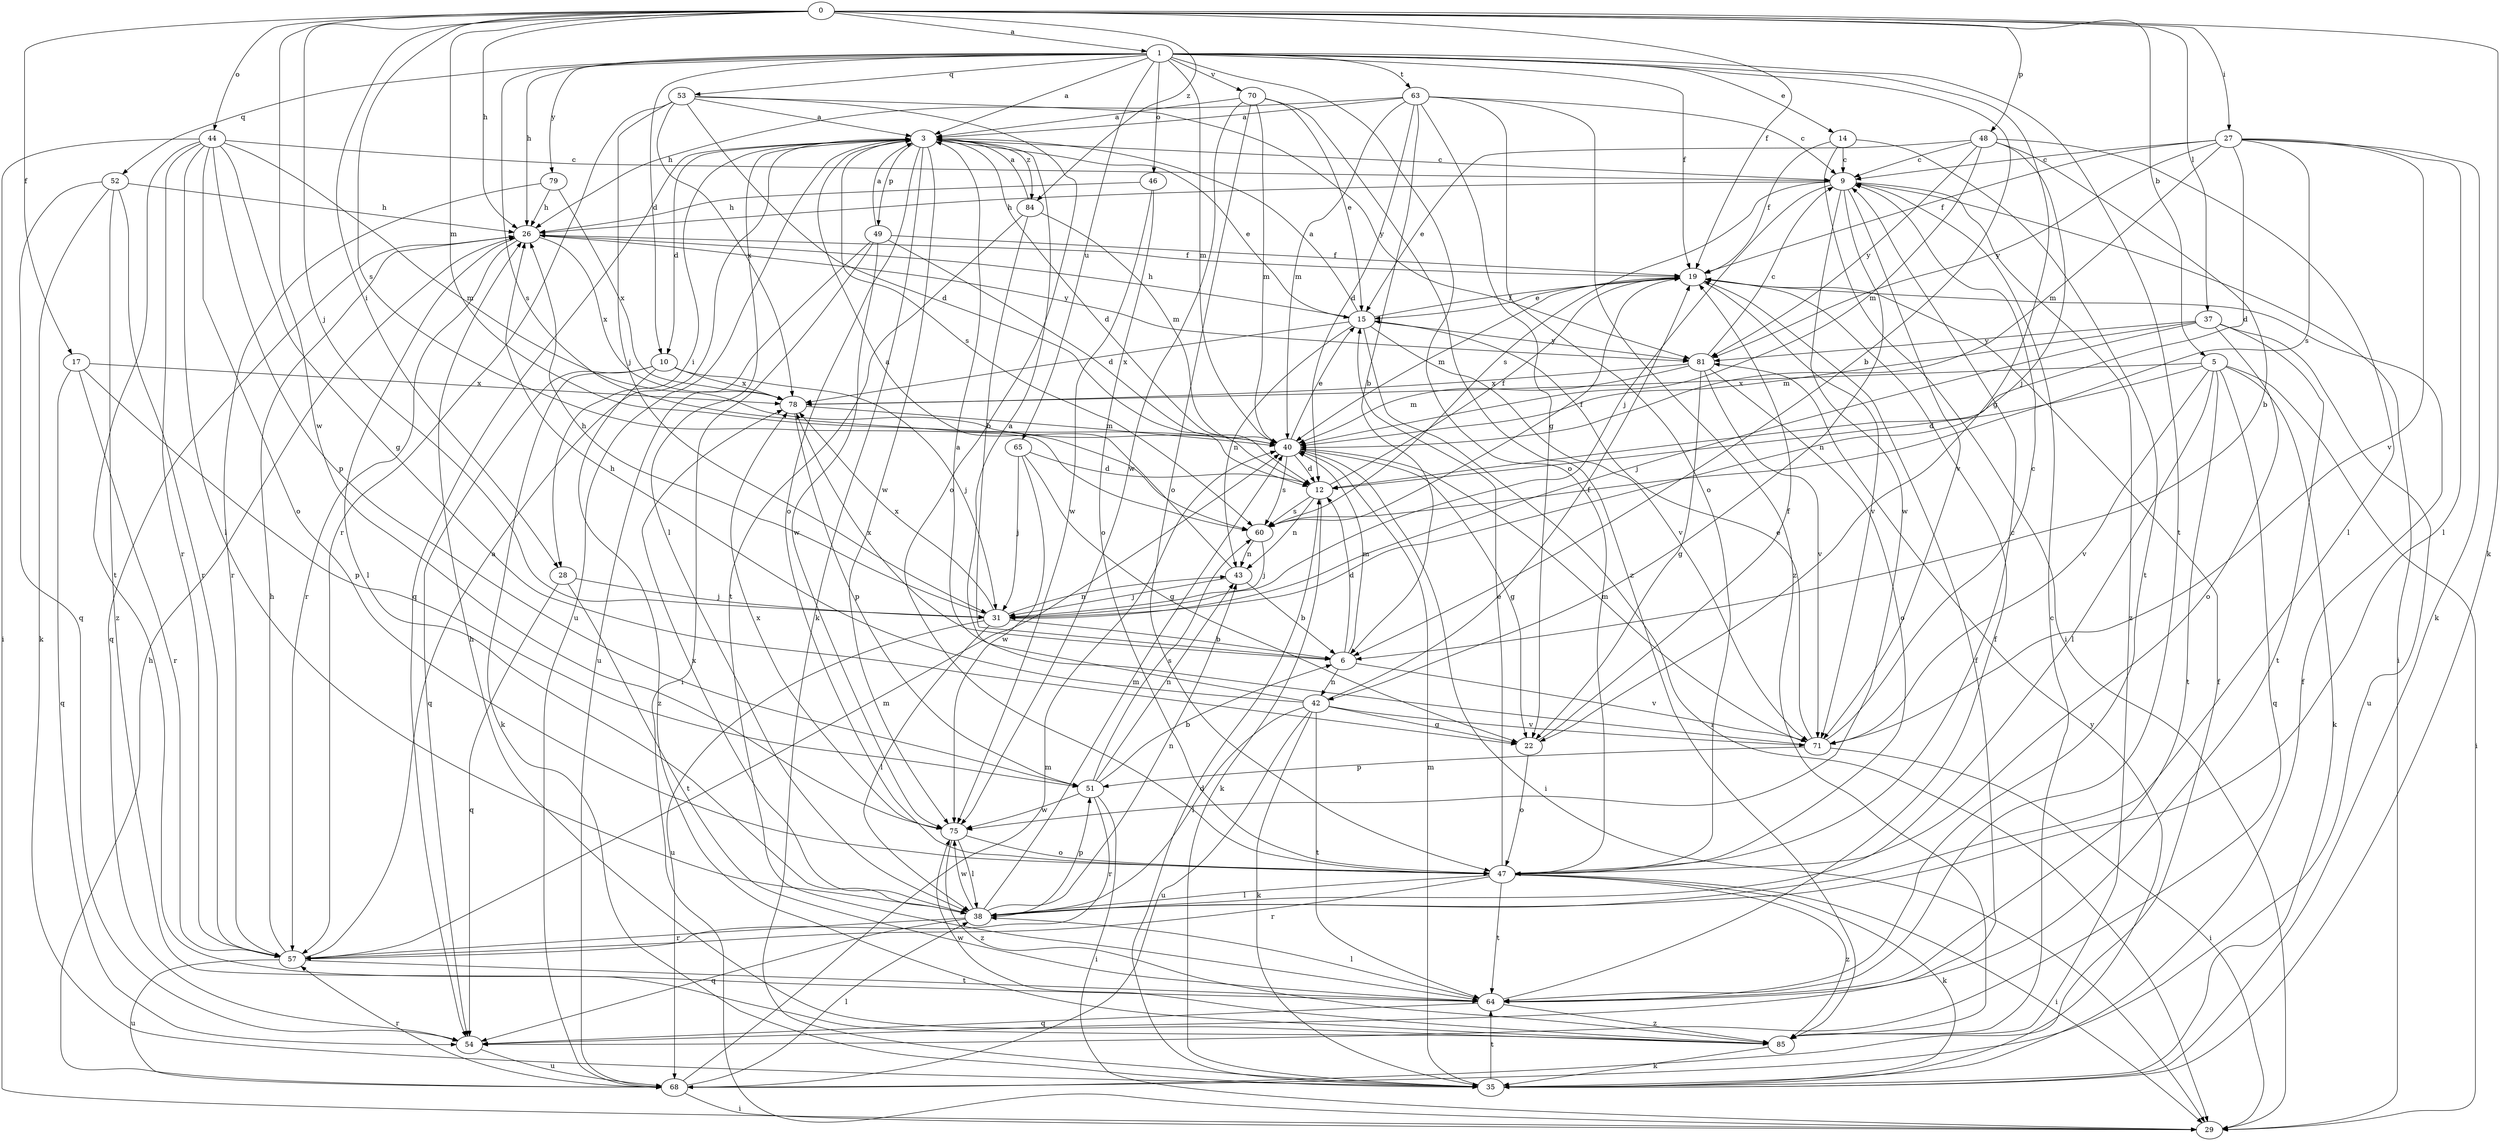 strict digraph  {
0;
1;
3;
5;
6;
9;
10;
12;
14;
15;
17;
19;
22;
26;
27;
28;
29;
31;
35;
37;
38;
40;
42;
43;
44;
46;
47;
48;
49;
51;
52;
53;
54;
57;
60;
63;
64;
65;
68;
70;
71;
75;
78;
79;
81;
84;
85;
0 -> 1  [label=a];
0 -> 5  [label=b];
0 -> 17  [label=f];
0 -> 19  [label=f];
0 -> 26  [label=h];
0 -> 27  [label=i];
0 -> 28  [label=i];
0 -> 31  [label=j];
0 -> 35  [label=k];
0 -> 37  [label=l];
0 -> 40  [label=m];
0 -> 44  [label=o];
0 -> 48  [label=p];
0 -> 60  [label=s];
0 -> 75  [label=w];
0 -> 84  [label=z];
1 -> 3  [label=a];
1 -> 6  [label=b];
1 -> 10  [label=d];
1 -> 14  [label=e];
1 -> 19  [label=f];
1 -> 22  [label=g];
1 -> 26  [label=h];
1 -> 40  [label=m];
1 -> 46  [label=o];
1 -> 47  [label=o];
1 -> 52  [label=q];
1 -> 53  [label=q];
1 -> 60  [label=s];
1 -> 63  [label=t];
1 -> 64  [label=t];
1 -> 65  [label=u];
1 -> 70  [label=v];
1 -> 79  [label=y];
3 -> 9  [label=c];
3 -> 10  [label=d];
3 -> 12  [label=d];
3 -> 15  [label=e];
3 -> 28  [label=i];
3 -> 35  [label=k];
3 -> 38  [label=l];
3 -> 47  [label=o];
3 -> 49  [label=p];
3 -> 54  [label=q];
3 -> 60  [label=s];
3 -> 68  [label=u];
3 -> 75  [label=w];
3 -> 84  [label=z];
5 -> 12  [label=d];
5 -> 29  [label=i];
5 -> 35  [label=k];
5 -> 38  [label=l];
5 -> 54  [label=q];
5 -> 64  [label=t];
5 -> 71  [label=v];
5 -> 78  [label=x];
6 -> 12  [label=d];
6 -> 40  [label=m];
6 -> 42  [label=n];
6 -> 71  [label=v];
6 -> 78  [label=x];
9 -> 26  [label=h];
9 -> 29  [label=i];
9 -> 31  [label=j];
9 -> 42  [label=n];
9 -> 60  [label=s];
9 -> 71  [label=v];
9 -> 75  [label=w];
9 -> 85  [label=z];
10 -> 31  [label=j];
10 -> 35  [label=k];
10 -> 54  [label=q];
10 -> 78  [label=x];
10 -> 85  [label=z];
12 -> 19  [label=f];
12 -> 35  [label=k];
12 -> 43  [label=n];
12 -> 60  [label=s];
14 -> 9  [label=c];
14 -> 19  [label=f];
14 -> 29  [label=i];
14 -> 64  [label=t];
15 -> 3  [label=a];
15 -> 19  [label=f];
15 -> 26  [label=h];
15 -> 29  [label=i];
15 -> 43  [label=n];
15 -> 71  [label=v];
15 -> 78  [label=x];
15 -> 81  [label=y];
17 -> 51  [label=p];
17 -> 54  [label=q];
17 -> 57  [label=r];
17 -> 78  [label=x];
19 -> 15  [label=e];
19 -> 40  [label=m];
19 -> 71  [label=v];
22 -> 19  [label=f];
22 -> 47  [label=o];
26 -> 19  [label=f];
26 -> 38  [label=l];
26 -> 54  [label=q];
26 -> 57  [label=r];
26 -> 78  [label=x];
26 -> 81  [label=y];
27 -> 9  [label=c];
27 -> 12  [label=d];
27 -> 19  [label=f];
27 -> 35  [label=k];
27 -> 38  [label=l];
27 -> 40  [label=m];
27 -> 60  [label=s];
27 -> 71  [label=v];
27 -> 81  [label=y];
28 -> 31  [label=j];
28 -> 54  [label=q];
28 -> 64  [label=t];
31 -> 6  [label=b];
31 -> 26  [label=h];
31 -> 38  [label=l];
31 -> 43  [label=n];
31 -> 68  [label=u];
31 -> 78  [label=x];
35 -> 12  [label=d];
35 -> 19  [label=f];
35 -> 40  [label=m];
35 -> 64  [label=t];
35 -> 81  [label=y];
37 -> 31  [label=j];
37 -> 40  [label=m];
37 -> 47  [label=o];
37 -> 64  [label=t];
37 -> 68  [label=u];
37 -> 81  [label=y];
38 -> 40  [label=m];
38 -> 43  [label=n];
38 -> 51  [label=p];
38 -> 54  [label=q];
38 -> 57  [label=r];
38 -> 75  [label=w];
38 -> 78  [label=x];
40 -> 12  [label=d];
40 -> 15  [label=e];
40 -> 22  [label=g];
40 -> 29  [label=i];
40 -> 60  [label=s];
42 -> 3  [label=a];
42 -> 19  [label=f];
42 -> 22  [label=g];
42 -> 26  [label=h];
42 -> 35  [label=k];
42 -> 38  [label=l];
42 -> 64  [label=t];
42 -> 68  [label=u];
42 -> 71  [label=v];
43 -> 3  [label=a];
43 -> 6  [label=b];
43 -> 31  [label=j];
44 -> 9  [label=c];
44 -> 22  [label=g];
44 -> 29  [label=i];
44 -> 38  [label=l];
44 -> 40  [label=m];
44 -> 47  [label=o];
44 -> 51  [label=p];
44 -> 57  [label=r];
44 -> 64  [label=t];
46 -> 26  [label=h];
46 -> 47  [label=o];
46 -> 75  [label=w];
47 -> 9  [label=c];
47 -> 15  [label=e];
47 -> 29  [label=i];
47 -> 35  [label=k];
47 -> 38  [label=l];
47 -> 57  [label=r];
47 -> 64  [label=t];
47 -> 85  [label=z];
48 -> 6  [label=b];
48 -> 9  [label=c];
48 -> 15  [label=e];
48 -> 31  [label=j];
48 -> 38  [label=l];
48 -> 40  [label=m];
48 -> 81  [label=y];
49 -> 3  [label=a];
49 -> 12  [label=d];
49 -> 19  [label=f];
49 -> 29  [label=i];
49 -> 68  [label=u];
49 -> 75  [label=w];
51 -> 6  [label=b];
51 -> 29  [label=i];
51 -> 43  [label=n];
51 -> 57  [label=r];
51 -> 60  [label=s];
51 -> 75  [label=w];
52 -> 26  [label=h];
52 -> 35  [label=k];
52 -> 54  [label=q];
52 -> 57  [label=r];
52 -> 85  [label=z];
53 -> 3  [label=a];
53 -> 12  [label=d];
53 -> 31  [label=j];
53 -> 47  [label=o];
53 -> 57  [label=r];
53 -> 78  [label=x];
53 -> 81  [label=y];
54 -> 19  [label=f];
54 -> 68  [label=u];
57 -> 3  [label=a];
57 -> 26  [label=h];
57 -> 40  [label=m];
57 -> 64  [label=t];
57 -> 68  [label=u];
60 -> 19  [label=f];
60 -> 31  [label=j];
60 -> 43  [label=n];
63 -> 3  [label=a];
63 -> 6  [label=b];
63 -> 9  [label=c];
63 -> 12  [label=d];
63 -> 22  [label=g];
63 -> 26  [label=h];
63 -> 40  [label=m];
63 -> 47  [label=o];
63 -> 85  [label=z];
64 -> 19  [label=f];
64 -> 38  [label=l];
64 -> 54  [label=q];
64 -> 85  [label=z];
65 -> 12  [label=d];
65 -> 22  [label=g];
65 -> 31  [label=j];
65 -> 75  [label=w];
68 -> 19  [label=f];
68 -> 26  [label=h];
68 -> 29  [label=i];
68 -> 38  [label=l];
68 -> 40  [label=m];
68 -> 57  [label=r];
70 -> 3  [label=a];
70 -> 15  [label=e];
70 -> 40  [label=m];
70 -> 47  [label=o];
70 -> 75  [label=w];
70 -> 85  [label=z];
71 -> 3  [label=a];
71 -> 9  [label=c];
71 -> 15  [label=e];
71 -> 29  [label=i];
71 -> 40  [label=m];
71 -> 51  [label=p];
75 -> 38  [label=l];
75 -> 47  [label=o];
75 -> 78  [label=x];
75 -> 85  [label=z];
78 -> 40  [label=m];
78 -> 51  [label=p];
79 -> 26  [label=h];
79 -> 57  [label=r];
79 -> 78  [label=x];
81 -> 9  [label=c];
81 -> 22  [label=g];
81 -> 40  [label=m];
81 -> 47  [label=o];
81 -> 71  [label=v];
81 -> 78  [label=x];
84 -> 3  [label=a];
84 -> 6  [label=b];
84 -> 40  [label=m];
84 -> 64  [label=t];
85 -> 9  [label=c];
85 -> 26  [label=h];
85 -> 35  [label=k];
85 -> 75  [label=w];
}
